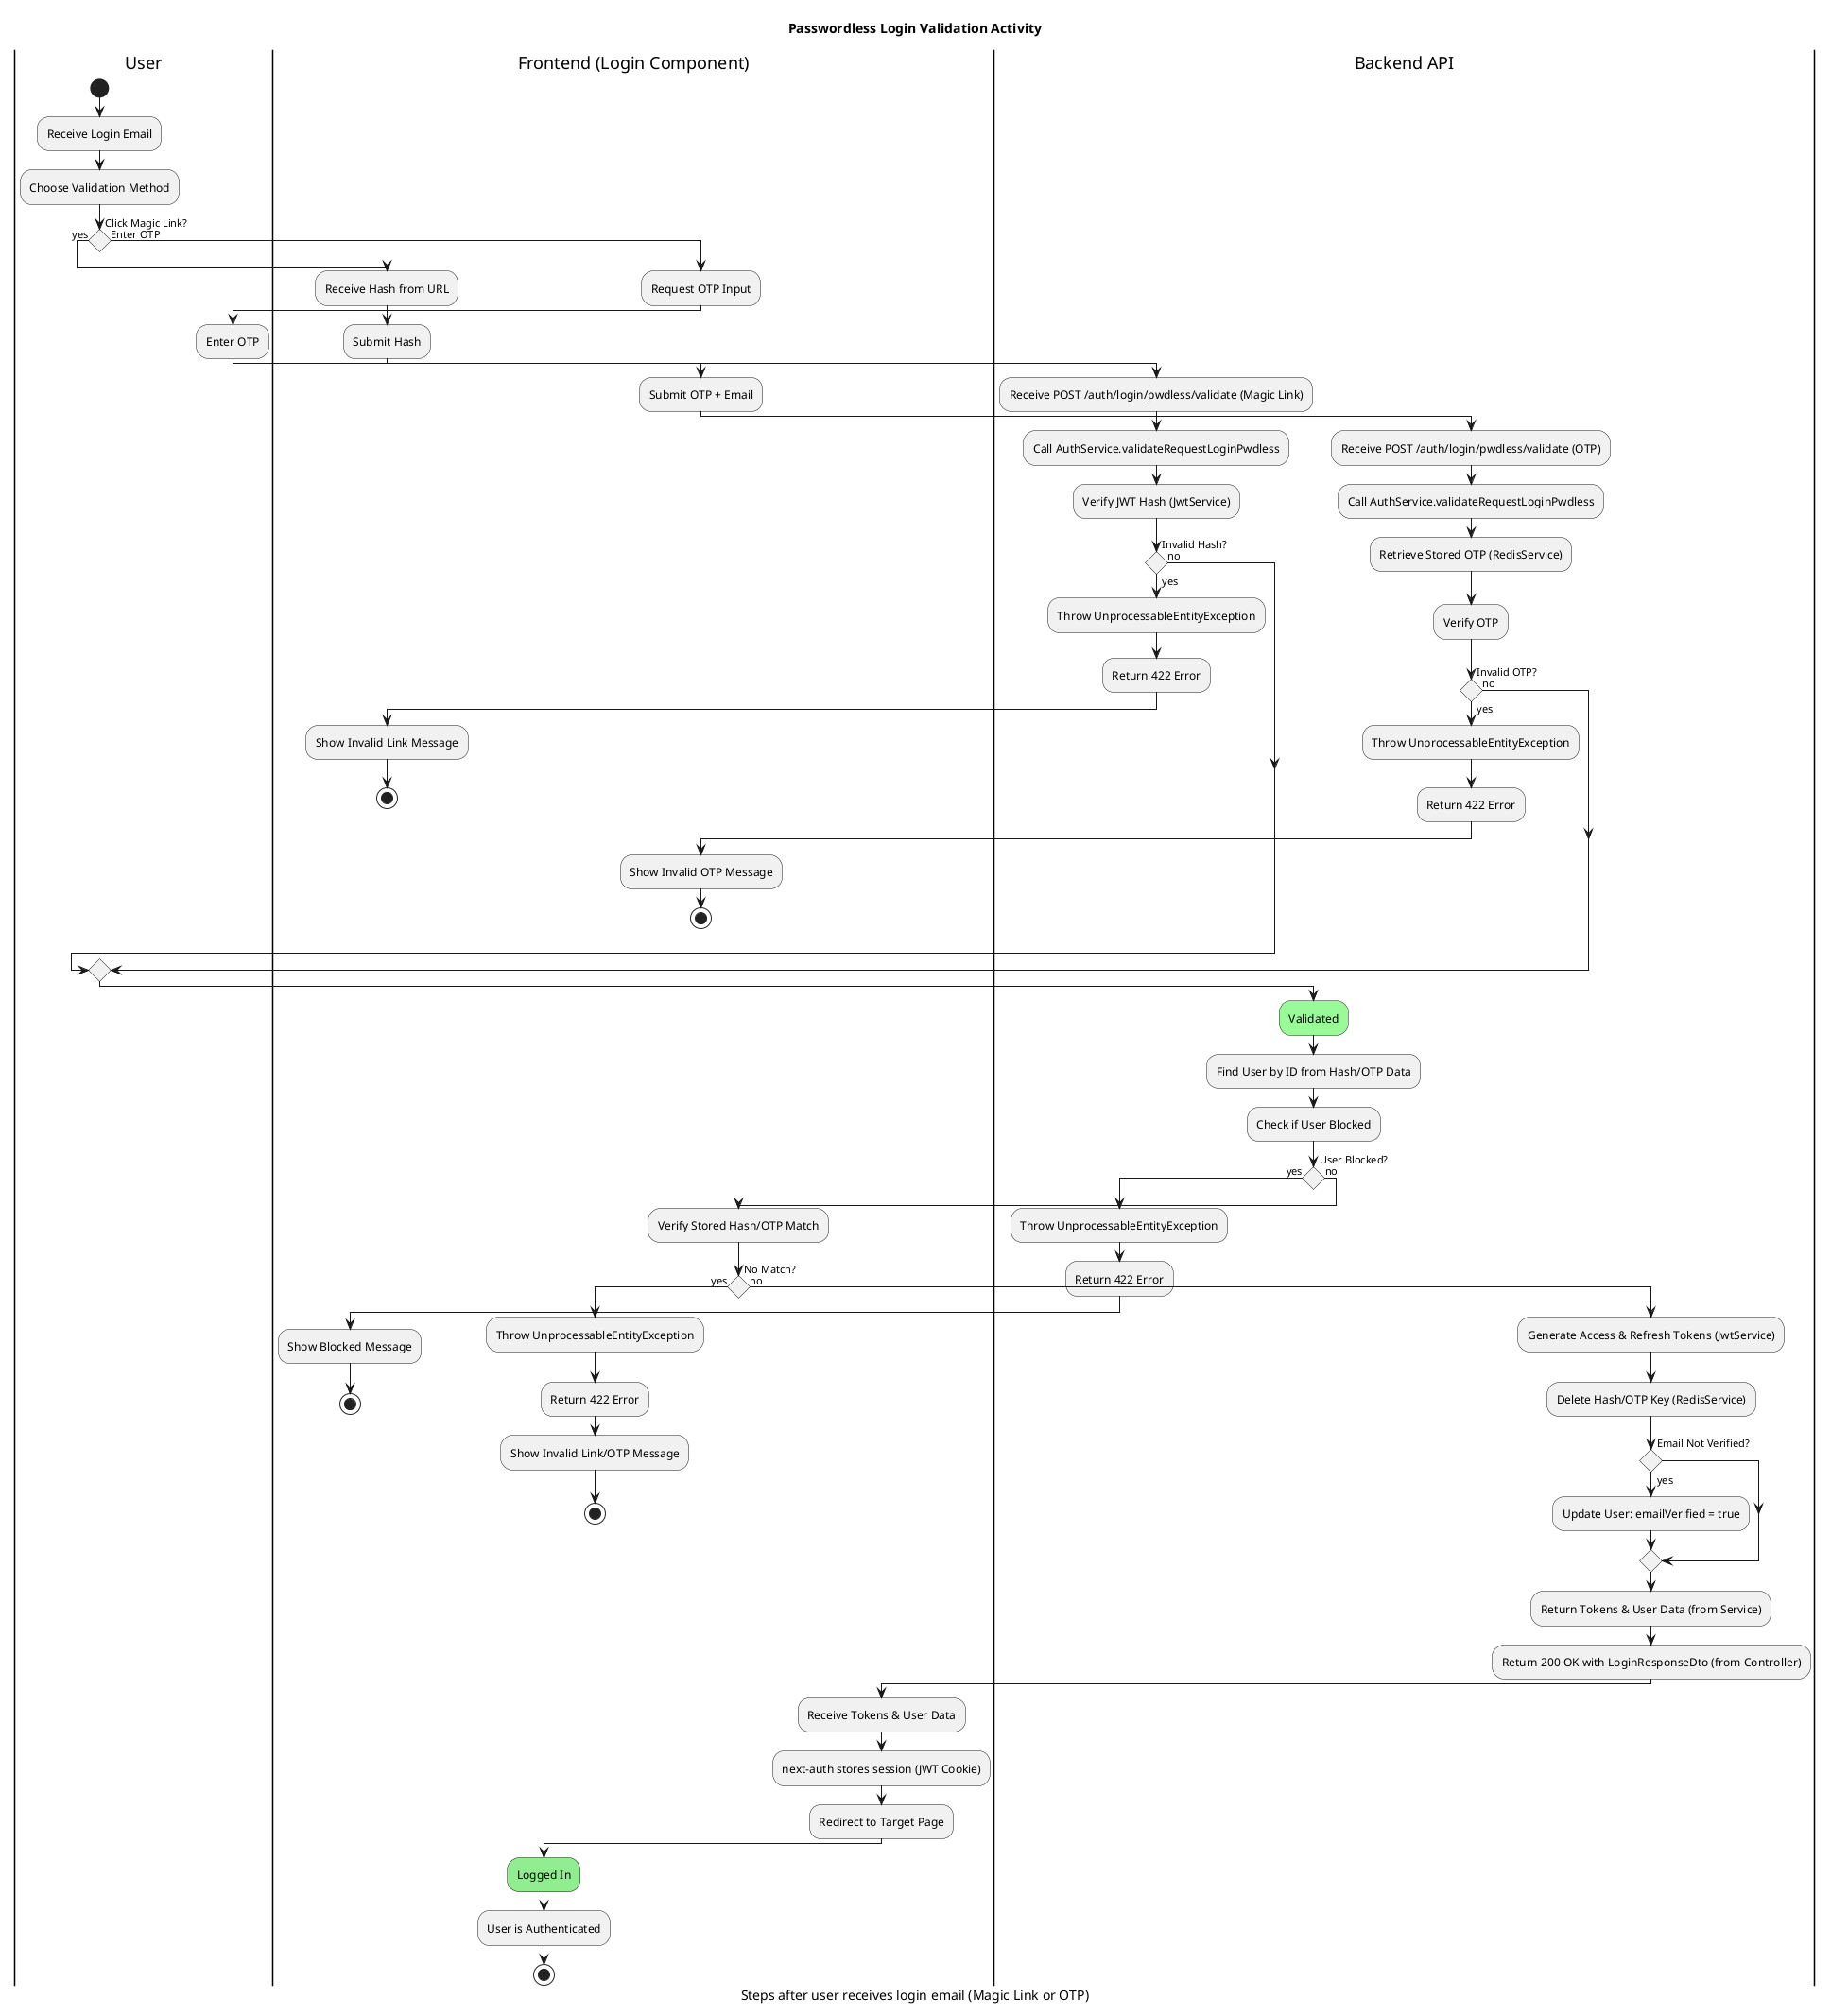 @startuml Auth Passwordless Validation Activity Diagram

skinparam ConditionStyle diamond

title Passwordless Login Validation Activity
caption Steps after user receives login email (Magic Link or OTP)

|User|
start
:Receive Login Email;

|User|
:Choose Validation Method;
if (Click Magic Link?) then (yes)
    |Frontend (Login Component)|
    :Receive Hash from URL;
    :Submit Hash;
    |Backend API|
    :Receive POST /auth/login/pwdless/validate (Magic Link);
    :Call AuthService.validateRequestLoginPwdless;
    :Verify JWT Hash (JwtService);
        if (Invalid Hash?) then (yes)
        :Throw UnprocessableEntityException;
        :Return 422 Error;
        |Frontend (Login Component)|
        :Show Invalid Link Message;
        stop
        else (no)
        -> Validated;
        endif
else (Enter OTP)
    |Frontend (Login Component)|
    :Request OTP Input;
        |User|
    :Enter OTP;
        |Frontend (Login Component)|
    :Submit OTP + Email;
    |Backend API|
    :Receive POST /auth/login/pwdless/validate (OTP);
    :Call AuthService.validateRequestLoginPwdless;
    :Retrieve Stored OTP (RedisService);
    :Verify OTP;
    if (Invalid OTP?) then (yes)
        :Throw UnprocessableEntityException;
        :Return 422 Error;
        |Frontend (Login Component)|
        :Show Invalid OTP Message;
        stop
    else (no)
        -> Validated;
    endif
endif

|Backend API|
#palegreen:Validated;
:Find User by ID from Hash/OTP Data;
:Check if User Blocked;
    if (User Blocked?) then (yes)
    :Throw UnprocessableEntityException;
    :Return 422 Error;
    |Frontend (Login Component)|
    :Show Blocked Message;
    stop
    else (no)
    :Verify Stored Hash/OTP Match;
        if (No Match?) then (yes)
        :Throw UnprocessableEntityException;
        :Return 422 Error;
        |Frontend (Login Component)|
        :Show Invalid Link/OTP Message;
        stop
        else (no)
        |Backend API|
        :Generate Access & Refresh Tokens (JwtService);
        :Delete Hash/OTP Key (RedisService);
        if (Email Not Verified?) then (yes)
            :Update User: emailVerified = true;
        endif
        :Return Tokens & User Data (from Service);
        :Return 200 OK with LoginResponseDto (from Controller);
        |Frontend (Login Component)|
        :Receive Tokens & User Data;
        :next-auth stores session (JWT Cookie);
        :Redirect to Target Page;
        -> Logged In;
    endif
endif

#lightgreen:Logged In;
|Frontend (Login Component)|
:User is Authenticated;

stop
@enduml

